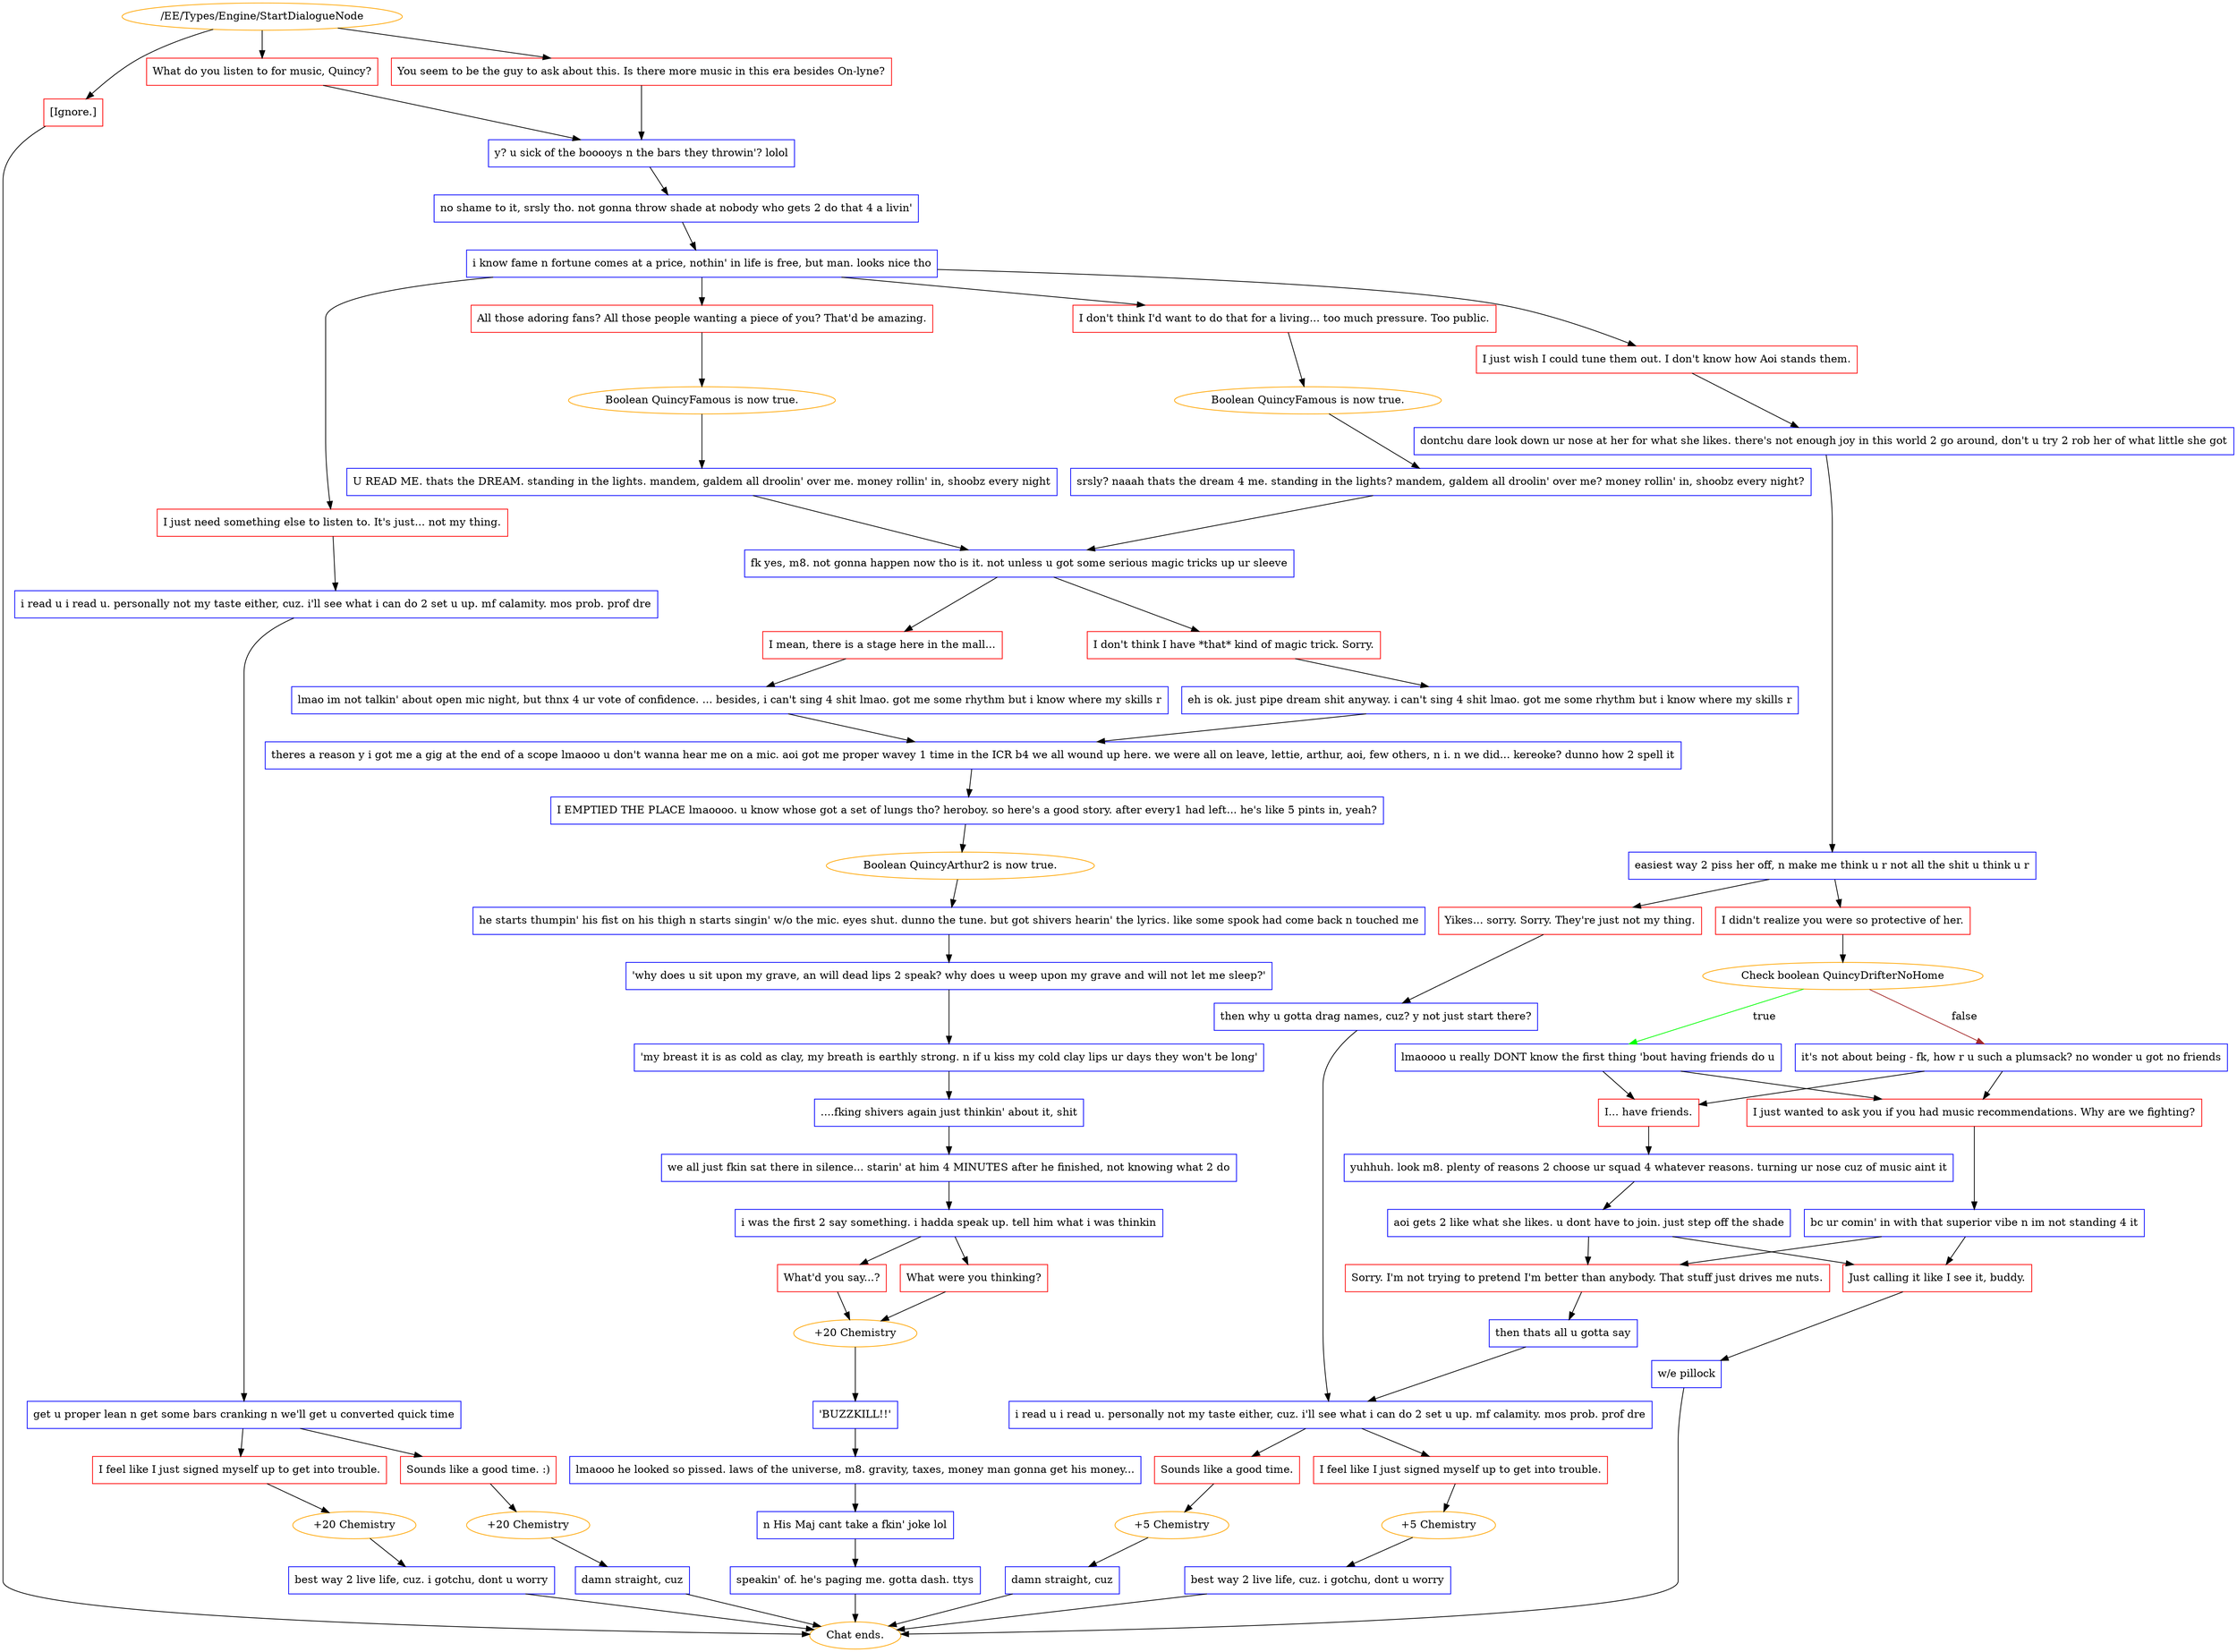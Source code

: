 digraph {
	1132 [label="/EE/Types/Engine/StartDialogueNode",color=orange];
		1132 -> 1175;
		1132 -> 1176;
		1132 -> 1177;
	1175 [label="You seem to be the guy to ask about this. Is there more music in this era besides On-lyne?",shape=box,color=red];
		1175 -> 1178;
	1176 [label="What do you listen to for music, Quincy?",shape=box,color=red];
		1176 -> 1178;
	1177 [label="[Ignore.]",shape=box,color=red];
		1177 -> "Chat ends.";
	1178 [label="y? u sick of the booooys n the bars they throwin'? lolol",shape=box,color=blue];
		1178 -> 1180;
	"Chat ends." [color=orange];
	1180 [label="no shame to it, srsly tho. not gonna throw shade at nobody who gets 2 do that 4 a livin'",shape=box,color=blue];
		1180 -> 1181;
	1181 [label="i know fame n fortune comes at a price, nothin' in life is free, but man. looks nice tho",shape=box,color=blue];
		1181 -> 1182;
		1181 -> 1183;
		1181 -> 1184;
		1181 -> 1185;
	1182 [label="I just need something else to listen to. It's just... not my thing.",shape=box,color=red];
		1182 -> 1188;
	1183 [label="I don't think I'd want to do that for a living... too much pressure. Too public.",shape=box,color=red];
		1183 -> 1186;
	1184 [label="All those adoring fans? All those people wanting a piece of you? That'd be amazing.",shape=box,color=red];
		1184 -> 1187;
	1185 [label="I just wish I could tune them out. I don't know how Aoi stands them.",shape=box,color=red];
		1185 -> 1190;
	1188 [label="i read u i read u. personally not my taste either, cuz. i'll see what i can do 2 set u up. mf calamity. mos prob. prof dre",shape=box,color=blue];
		1188 -> 1193;
	1186 [label="Boolean QuincyFamous is now true.",color=orange];
		1186 -> 1189;
	1187 [label="Boolean QuincyFamous is now true.",color=orange];
		1187 -> 1191;
	1190 [label="dontchu dare look down ur nose at her for what she likes. there's not enough joy in this world 2 go around, don't u try 2 rob her of what little she got",shape=box,color=blue];
		1190 -> 1192;
	1193 [label="get u proper lean n get some bars cranking n we'll get u converted quick time",shape=box,color=blue];
		1193 -> 1194;
		1193 -> 1195;
	1189 [label="srsly? naaah thats the dream 4 me. standing in the lights? mandem, galdem all droolin' over me? money rollin' in, shoobz every night?",shape=box,color=blue];
		1189 -> 1196;
	1191 [label="U READ ME. thats the DREAM. standing in the lights. mandem, galdem all droolin' over me. money rollin' in, shoobz every night",shape=box,color=blue];
		1191 -> 1196;
	1192 [label="easiest way 2 piss her off, n make me think u r not all the shit u think u r",shape=box,color=blue];
		1192 -> 1222;
		1192 -> 1223;
	1194 [label="Sounds like a good time. :)",shape=box,color=red];
		1194 -> 1203;
	1195 [label="I feel like I just signed myself up to get into trouble.",shape=box,color=red];
		1195 -> 1942;
	1196 [label="fk yes, m8. not gonna happen now tho is it. not unless u got some serious magic tricks up ur sleeve",shape=box,color=blue];
		1196 -> 1198;
		1196 -> 1199;
	1222 [label="Yikes... sorry. Sorry. They're just not my thing.",shape=box,color=red];
		1222 -> 1224;
	1223 [label="I didn't realize you were so protective of her.",shape=box,color=red];
		1223 -> 1225;
	1203 [label="+20 Chemistry",color=orange];
		1203 -> 1201;
	1942 [label="+20 Chemistry",color=orange];
		1942 -> 1202;
	1198 [label="I mean, there is a stage here in the mall...",shape=box,color=red];
		1198 -> 1197;
	1199 [label="I don't think I have *that* kind of magic trick. Sorry.",shape=box,color=red];
		1199 -> 1200;
	1224 [label="then why u gotta drag names, cuz? y not just start there?",shape=box,color=blue];
		1224 -> 1237;
	1225 [label="Check boolean QuincyDrifterNoHome",color=orange];
		1225 -> 1226 [label=true,color=green];
		1225 -> 1227 [label=false,color=brown];
	1201 [label="damn straight, cuz",shape=box,color=blue];
		1201 -> "Chat ends.";
	1202 [label="best way 2 live life, cuz. i gotchu, dont u worry",shape=box,color=blue];
		1202 -> "Chat ends.";
	1197 [label="lmao im not talkin' about open mic night, but thnx 4 ur vote of confidence. ... besides, i can't sing 4 shit lmao. got me some rhythm but i know where my skills r",shape=box,color=blue];
		1197 -> 1205;
	1200 [label="eh is ok. just pipe dream shit anyway. i can't sing 4 shit lmao. got me some rhythm but i know where my skills r",shape=box,color=blue];
		1200 -> 1205;
	1237 [label="i read u i read u. personally not my taste either, cuz. i'll see what i can do 2 set u up. mf calamity. mos prob. prof dre",shape=box,color=blue];
		1237 -> 1243;
		1237 -> 1241;
	1226 [label="lmaoooo u really DONT know the first thing 'bout having friends do u",shape=box,color=blue];
		1226 -> 1228;
		1226 -> 1229;
	1227 [label="it's not about being - fk, how r u such a plumsack? no wonder u got no friends",shape=box,color=blue];
		1227 -> 1228;
		1227 -> 1229;
	"Chat ends." [color=orange];
	1205 [label="theres a reason y i got me a gig at the end of a scope lmaooo u don't wanna hear me on a mic. aoi got me proper wavey 1 time in the ICR b4 we all wound up here. we were all on leave, lettie, arthur, aoi, few others, n i. n we did... kereoke? dunno how 2 spell it",shape=box,color=blue];
		1205 -> 1206;
	1243 [label="Sounds like a good time.",shape=box,color=red];
		1243 -> 1239;
	1241 [label="I feel like I just signed myself up to get into trouble.",shape=box,color=red];
		1241 -> 1943;
	1228 [label="I... have friends.",shape=box,color=red];
		1228 -> 1230;
	1229 [label="I just wanted to ask you if you had music recommendations. Why are we fighting?",shape=box,color=red];
		1229 -> 1231;
	1206 [label="I EMPTIED THE PLACE lmaoooo. u know whose got a set of lungs tho? heroboy. so here's a good story. after every1 had left... he's like 5 pints in, yeah?",shape=box,color=blue];
		1206 -> 1207;
	1239 [label="+5 Chemistry",color=orange];
		1239 -> 1242;
	1943 [label="+5 Chemistry",color=orange];
		1943 -> 1240;
	1230 [label="yuhhuh. look m8. plenty of reasons 2 choose ur squad 4 whatever reasons. turning ur nose cuz of music aint it",shape=box,color=blue];
		1230 -> 1232;
	1231 [label="bc ur comin' in with that superior vibe n im not standing 4 it",shape=box,color=blue];
		1231 -> 1233;
		1231 -> 1234;
	1207 [label="Boolean QuincyArthur2 is now true.",color=orange];
		1207 -> 1208;
	1242 [label="damn straight, cuz",shape=box,color=blue];
		1242 -> "Chat ends.";
	1240 [label="best way 2 live life, cuz. i gotchu, dont u worry",shape=box,color=blue];
		1240 -> "Chat ends.";
	1232 [label="aoi gets 2 like what she likes. u dont have to join. just step off the shade",shape=box,color=blue];
		1232 -> 1233;
		1232 -> 1234;
	1233 [label="Sorry. I'm not trying to pretend I'm better than anybody. That stuff just drives me nuts.",shape=box,color=red];
		1233 -> 1235;
	1234 [label="Just calling it like I see it, buddy.",shape=box,color=red];
		1234 -> 1236;
	1208 [label="he starts thumpin' his fist on his thigh n starts singin' w/o the mic. eyes shut. dunno the tune. but got shivers hearin' the lyrics. like some spook had come back n touched me",shape=box,color=blue];
		1208 -> 1209;
	"Chat ends." [color=orange];
	1235 [label="then thats all u gotta say",shape=box,color=blue];
		1235 -> 1237;
	1236 [label="w/e pillock",shape=box,color=blue];
		1236 -> "Chat ends.";
	1209 [label="'why does u sit upon my grave, an will dead lips 2 speak? why does u weep upon my grave and will not let me sleep?'",shape=box,color=blue];
		1209 -> 1210;
	"Chat ends." [color=orange];
	1210 [label="'my breast it is as cold as clay, my breath is earthly strong. n if u kiss my cold clay lips ur days they won't be long'",shape=box,color=blue];
		1210 -> 1211;
	1211 [label="....fking shivers again just thinkin' about it, shit",shape=box,color=blue];
		1211 -> 1212;
	1212 [label="we all just fkin sat there in silence... starin' at him 4 MINUTES after he finished, not knowing what 2 do",shape=box,color=blue];
		1212 -> 1213;
	1213 [label="i was the first 2 say something. i hadda speak up. tell him what i was thinkin",shape=box,color=blue];
		1213 -> 1214;
		1213 -> 1215;
	1214 [label="What'd you say...?",shape=box,color=red];
		1214 -> 1220;
	1215 [label="What were you thinking?",shape=box,color=red];
		1215 -> 1220;
	1220 [label="+20 Chemistry",color=orange];
		1220 -> 1216;
	1216 [label="'BUZZKILL!!'",shape=box,color=blue];
		1216 -> 1217;
	1217 [label="lmaooo he looked so pissed. laws of the universe, m8. gravity, taxes, money man gonna get his money...",shape=box,color=blue];
		1217 -> 1218;
	1218 [label="n His Maj cant take a fkin' joke lol",shape=box,color=blue];
		1218 -> 1219;
	1219 [label="speakin' of. he's paging me. gotta dash. ttys",shape=box,color=blue];
		1219 -> "Chat ends.";
	"Chat ends." [color=orange];
}